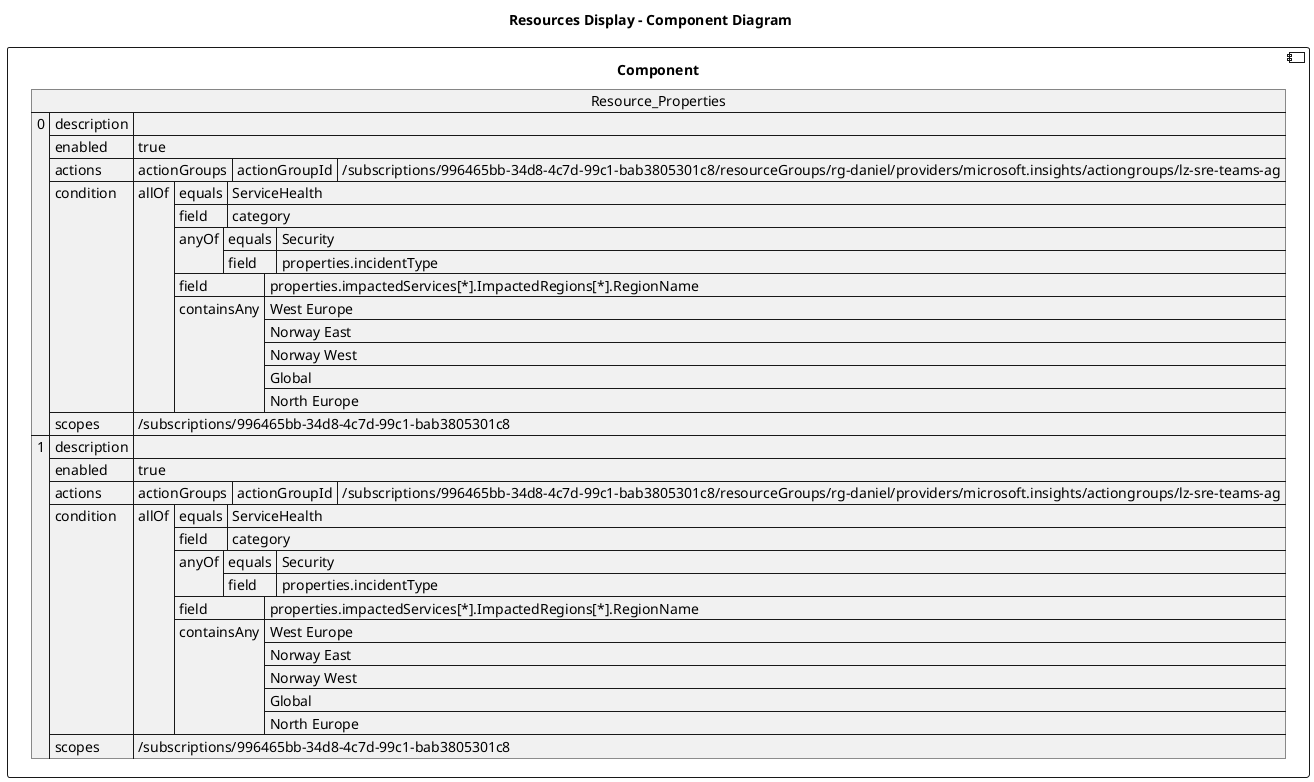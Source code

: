 @startuml

title Resources Display - Component Diagram

component Component {

json  Resource_Properties {
  "0": {
    "description": "",
    "enabled": true,
    "actions": {
      "actionGroups": [
        {
          "actionGroupId": "/subscriptions/996465bb-34d8-4c7d-99c1-bab3805301c8/resourceGroups/rg-daniel/providers/microsoft.insights/actiongroups/lz-sre-teams-ag"
        }
      ]
    },
    "condition": {
      "allOf": [
        {
          "equals": "ServiceHealth",
          "field": "category"
        },
        {
          "anyOf": [
            {
              "equals": "Security",
              "field": "properties.incidentType"
            }
          ]
        },
        {
          "field": "properties.impactedServices[*].ImpactedRegions[*].RegionName",
          "containsAny": [
            "West Europe",
            "Norway East",
            "Norway West",
            "Global",
            "North Europe"
          ]
        }
      ]
    },
    "scopes": [
      "/subscriptions/996465bb-34d8-4c7d-99c1-bab3805301c8"
    ]
  },
  "1": {
    "description": "",
    "enabled": true,
    "actions": {
      "actionGroups": [
        {
          "actionGroupId": "/subscriptions/996465bb-34d8-4c7d-99c1-bab3805301c8/resourceGroups/rg-daniel/providers/microsoft.insights/actiongroups/lz-sre-teams-ag"
        }
      ]
    },
    "condition": {
      "allOf": [
        {
          "equals": "ServiceHealth",
          "field": "category"
        },
        {
          "anyOf": [
            {
              "equals": "Security",
              "field": "properties.incidentType"
            }
          ]
        },
        {
          "field": "properties.impactedServices[*].ImpactedRegions[*].RegionName",
          "containsAny": [
            "West Europe",
            "Norway East",
            "Norway West",
            "Global",
            "North Europe"
          ]
        }
      ]
    },
    "scopes": [
      "/subscriptions/996465bb-34d8-4c7d-99c1-bab3805301c8"
    ]
  }
}
}
@enduml
